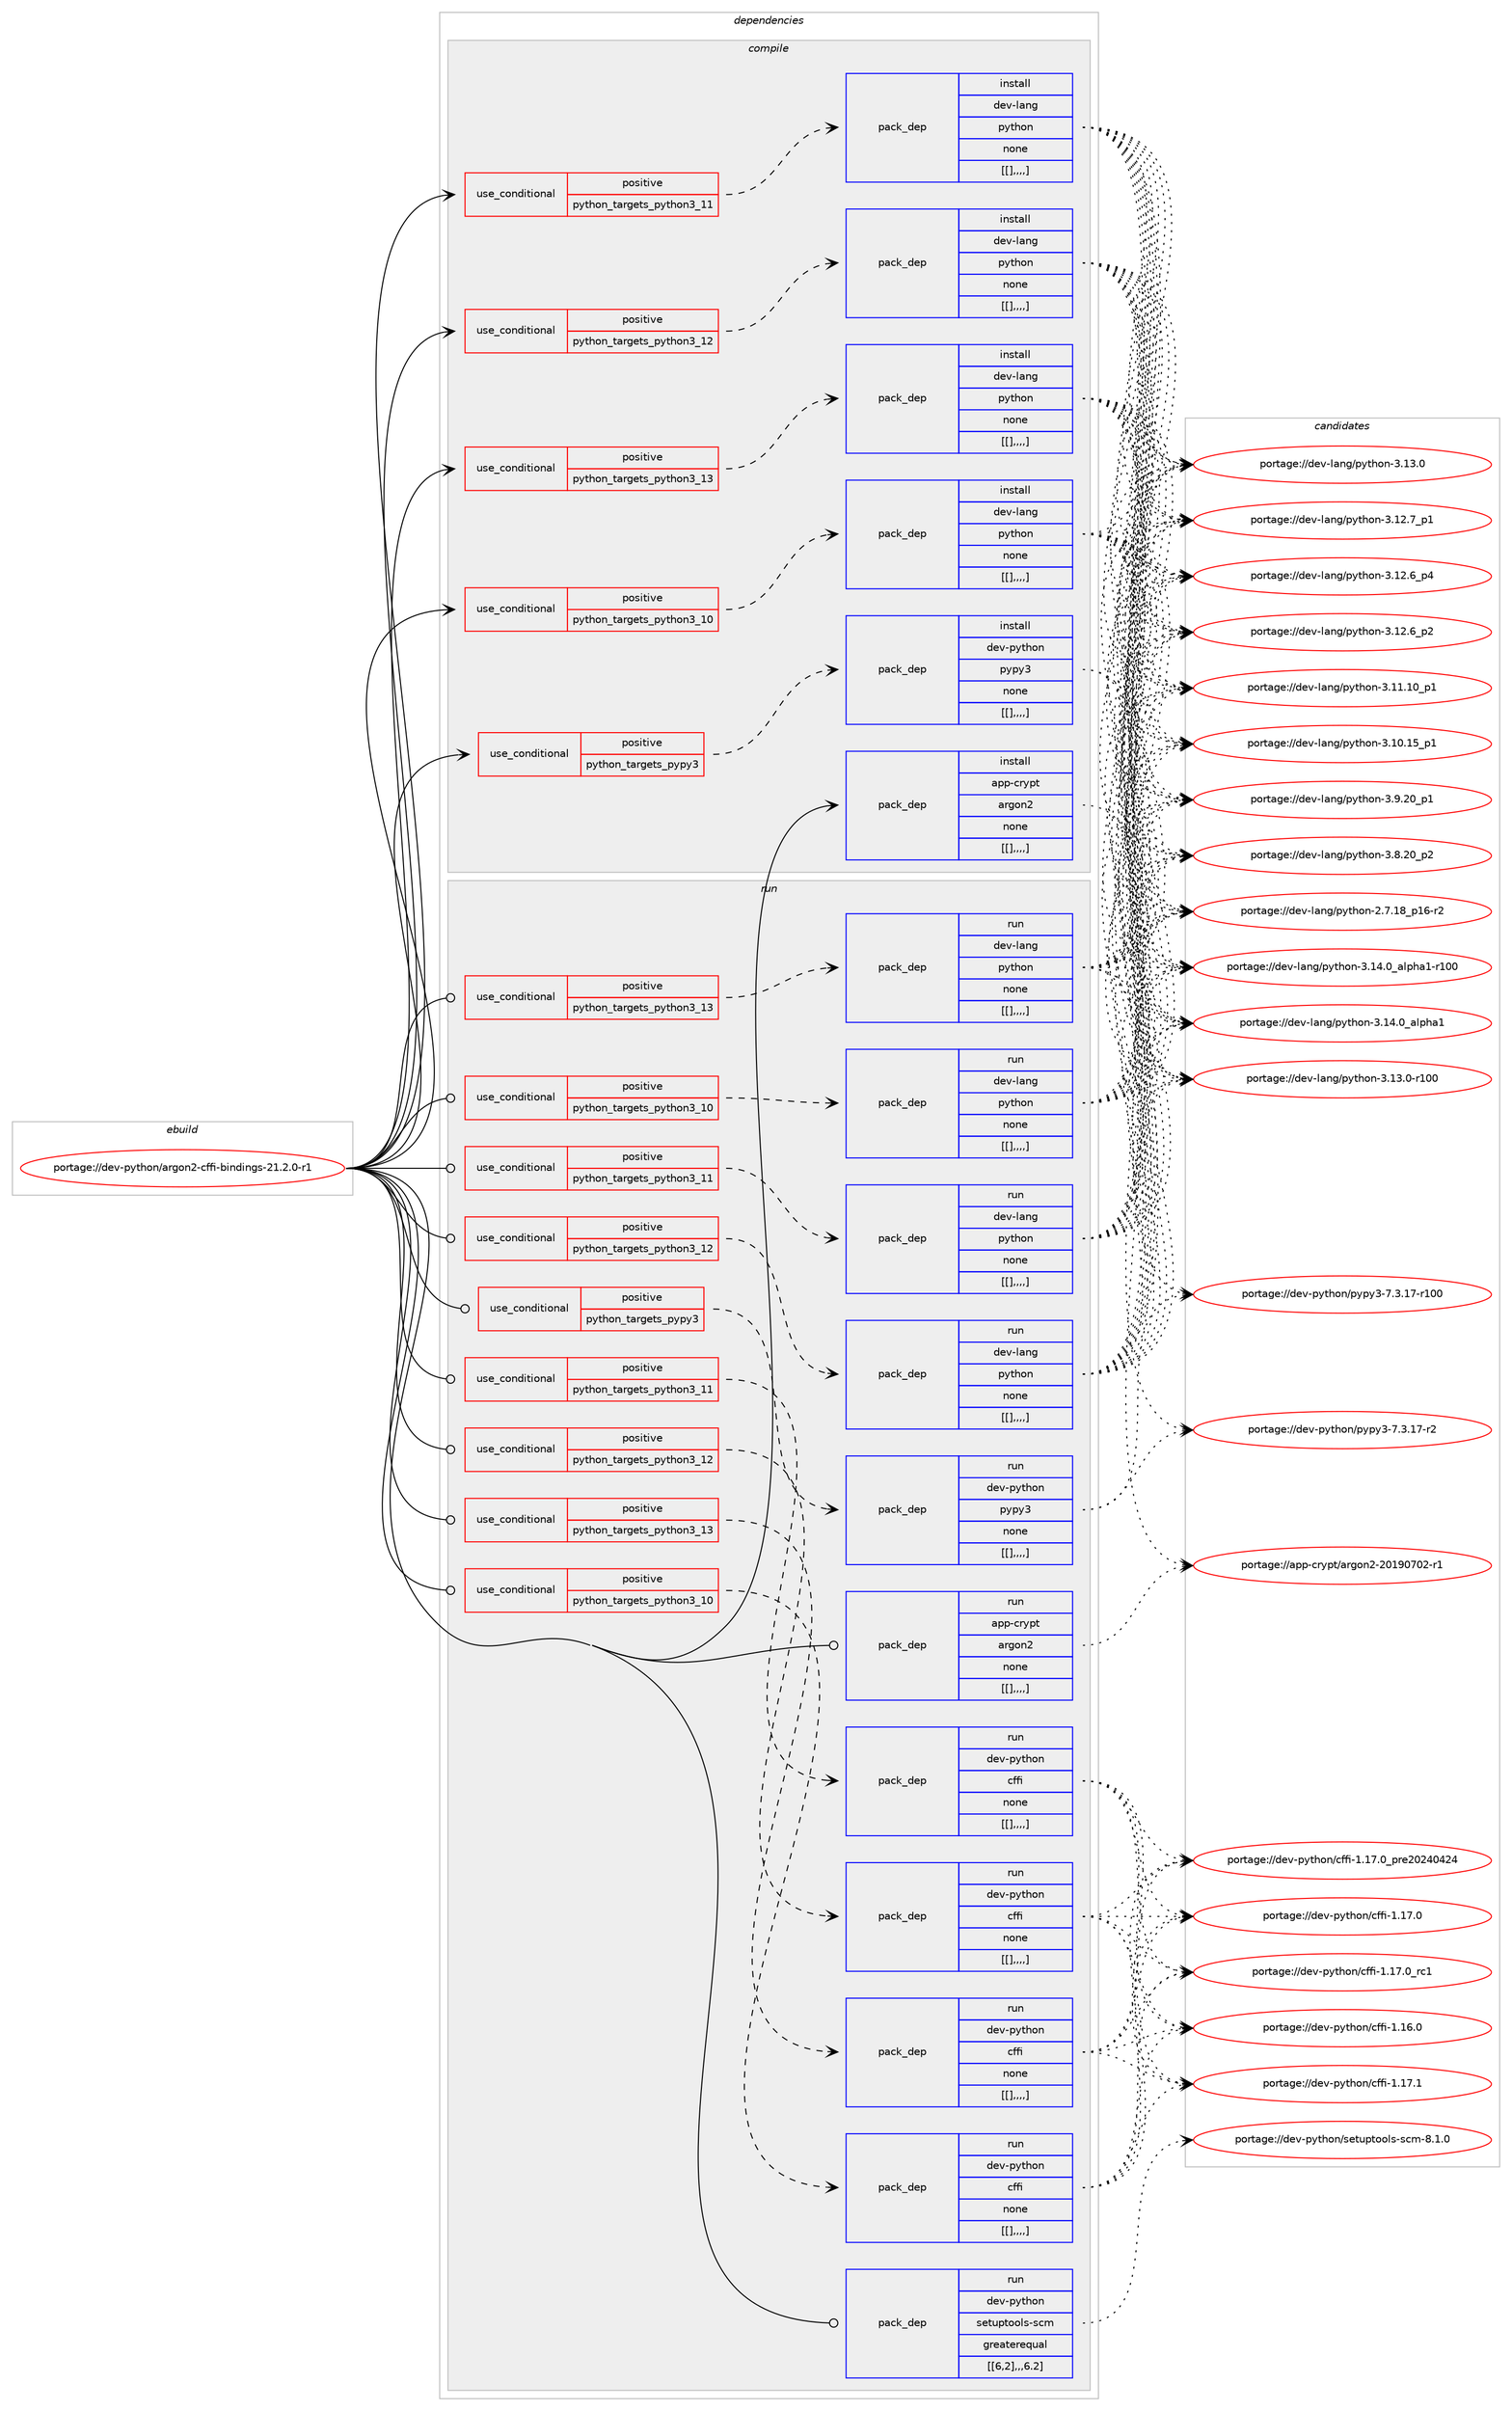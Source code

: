 digraph prolog {

# *************
# Graph options
# *************

newrank=true;
concentrate=true;
compound=true;
graph [rankdir=LR,fontname=Helvetica,fontsize=10,ranksep=1.5];#, ranksep=2.5, nodesep=0.2];
edge  [arrowhead=vee];
node  [fontname=Helvetica,fontsize=10];

# **********
# The ebuild
# **********

subgraph cluster_leftcol {
color=gray;
label=<<i>ebuild</i>>;
id [label="portage://dev-python/argon2-cffi-bindings-21.2.0-r1", color=red, width=4, href="../dev-python/argon2-cffi-bindings-21.2.0-r1.svg"];
}

# ****************
# The dependencies
# ****************

subgraph cluster_midcol {
color=gray;
label=<<i>dependencies</i>>;
subgraph cluster_compile {
fillcolor="#eeeeee";
style=filled;
label=<<i>compile</i>>;
subgraph cond32976 {
dependency147245 [label=<<TABLE BORDER="0" CELLBORDER="1" CELLSPACING="0" CELLPADDING="4"><TR><TD ROWSPAN="3" CELLPADDING="10">use_conditional</TD></TR><TR><TD>positive</TD></TR><TR><TD>python_targets_pypy3</TD></TR></TABLE>>, shape=none, color=red];
subgraph pack112945 {
dependency147247 [label=<<TABLE BORDER="0" CELLBORDER="1" CELLSPACING="0" CELLPADDING="4" WIDTH="220"><TR><TD ROWSPAN="6" CELLPADDING="30">pack_dep</TD></TR><TR><TD WIDTH="110">install</TD></TR><TR><TD>dev-python</TD></TR><TR><TD>pypy3</TD></TR><TR><TD>none</TD></TR><TR><TD>[[],,,,]</TD></TR></TABLE>>, shape=none, color=blue];
}
dependency147245:e -> dependency147247:w [weight=20,style="dashed",arrowhead="vee"];
}
id:e -> dependency147245:w [weight=20,style="solid",arrowhead="vee"];
subgraph cond32977 {
dependency147249 [label=<<TABLE BORDER="0" CELLBORDER="1" CELLSPACING="0" CELLPADDING="4"><TR><TD ROWSPAN="3" CELLPADDING="10">use_conditional</TD></TR><TR><TD>positive</TD></TR><TR><TD>python_targets_python3_10</TD></TR></TABLE>>, shape=none, color=red];
subgraph pack112947 {
dependency147250 [label=<<TABLE BORDER="0" CELLBORDER="1" CELLSPACING="0" CELLPADDING="4" WIDTH="220"><TR><TD ROWSPAN="6" CELLPADDING="30">pack_dep</TD></TR><TR><TD WIDTH="110">install</TD></TR><TR><TD>dev-lang</TD></TR><TR><TD>python</TD></TR><TR><TD>none</TD></TR><TR><TD>[[],,,,]</TD></TR></TABLE>>, shape=none, color=blue];
}
dependency147249:e -> dependency147250:w [weight=20,style="dashed",arrowhead="vee"];
}
id:e -> dependency147249:w [weight=20,style="solid",arrowhead="vee"];
subgraph cond32979 {
dependency147252 [label=<<TABLE BORDER="0" CELLBORDER="1" CELLSPACING="0" CELLPADDING="4"><TR><TD ROWSPAN="3" CELLPADDING="10">use_conditional</TD></TR><TR><TD>positive</TD></TR><TR><TD>python_targets_python3_11</TD></TR></TABLE>>, shape=none, color=red];
subgraph pack112948 {
dependency147253 [label=<<TABLE BORDER="0" CELLBORDER="1" CELLSPACING="0" CELLPADDING="4" WIDTH="220"><TR><TD ROWSPAN="6" CELLPADDING="30">pack_dep</TD></TR><TR><TD WIDTH="110">install</TD></TR><TR><TD>dev-lang</TD></TR><TR><TD>python</TD></TR><TR><TD>none</TD></TR><TR><TD>[[],,,,]</TD></TR></TABLE>>, shape=none, color=blue];
}
dependency147252:e -> dependency147253:w [weight=20,style="dashed",arrowhead="vee"];
}
id:e -> dependency147252:w [weight=20,style="solid",arrowhead="vee"];
subgraph cond32980 {
dependency147255 [label=<<TABLE BORDER="0" CELLBORDER="1" CELLSPACING="0" CELLPADDING="4"><TR><TD ROWSPAN="3" CELLPADDING="10">use_conditional</TD></TR><TR><TD>positive</TD></TR><TR><TD>python_targets_python3_12</TD></TR></TABLE>>, shape=none, color=red];
subgraph pack112951 {
dependency147256 [label=<<TABLE BORDER="0" CELLBORDER="1" CELLSPACING="0" CELLPADDING="4" WIDTH="220"><TR><TD ROWSPAN="6" CELLPADDING="30">pack_dep</TD></TR><TR><TD WIDTH="110">install</TD></TR><TR><TD>dev-lang</TD></TR><TR><TD>python</TD></TR><TR><TD>none</TD></TR><TR><TD>[[],,,,]</TD></TR></TABLE>>, shape=none, color=blue];
}
dependency147255:e -> dependency147256:w [weight=20,style="dashed",arrowhead="vee"];
}
id:e -> dependency147255:w [weight=20,style="solid",arrowhead="vee"];
subgraph cond32982 {
dependency147259 [label=<<TABLE BORDER="0" CELLBORDER="1" CELLSPACING="0" CELLPADDING="4"><TR><TD ROWSPAN="3" CELLPADDING="10">use_conditional</TD></TR><TR><TD>positive</TD></TR><TR><TD>python_targets_python3_13</TD></TR></TABLE>>, shape=none, color=red];
subgraph pack112957 {
dependency147269 [label=<<TABLE BORDER="0" CELLBORDER="1" CELLSPACING="0" CELLPADDING="4" WIDTH="220"><TR><TD ROWSPAN="6" CELLPADDING="30">pack_dep</TD></TR><TR><TD WIDTH="110">install</TD></TR><TR><TD>dev-lang</TD></TR><TR><TD>python</TD></TR><TR><TD>none</TD></TR><TR><TD>[[],,,,]</TD></TR></TABLE>>, shape=none, color=blue];
}
dependency147259:e -> dependency147269:w [weight=20,style="dashed",arrowhead="vee"];
}
id:e -> dependency147259:w [weight=20,style="solid",arrowhead="vee"];
subgraph pack112960 {
dependency147275 [label=<<TABLE BORDER="0" CELLBORDER="1" CELLSPACING="0" CELLPADDING="4" WIDTH="220"><TR><TD ROWSPAN="6" CELLPADDING="30">pack_dep</TD></TR><TR><TD WIDTH="110">install</TD></TR><TR><TD>app-crypt</TD></TR><TR><TD>argon2</TD></TR><TR><TD>none</TD></TR><TR><TD>[[],,,,]</TD></TR></TABLE>>, shape=none, color=blue];
}
id:e -> dependency147275:w [weight=20,style="solid",arrowhead="vee"];
}
subgraph cluster_compileandrun {
fillcolor="#eeeeee";
style=filled;
label=<<i>compile and run</i>>;
}
subgraph cluster_run {
fillcolor="#eeeeee";
style=filled;
label=<<i>run</i>>;
subgraph cond32993 {
dependency147282 [label=<<TABLE BORDER="0" CELLBORDER="1" CELLSPACING="0" CELLPADDING="4"><TR><TD ROWSPAN="3" CELLPADDING="10">use_conditional</TD></TR><TR><TD>positive</TD></TR><TR><TD>python_targets_pypy3</TD></TR></TABLE>>, shape=none, color=red];
subgraph pack112966 {
dependency147285 [label=<<TABLE BORDER="0" CELLBORDER="1" CELLSPACING="0" CELLPADDING="4" WIDTH="220"><TR><TD ROWSPAN="6" CELLPADDING="30">pack_dep</TD></TR><TR><TD WIDTH="110">run</TD></TR><TR><TD>dev-python</TD></TR><TR><TD>pypy3</TD></TR><TR><TD>none</TD></TR><TR><TD>[[],,,,]</TD></TR></TABLE>>, shape=none, color=blue];
}
dependency147282:e -> dependency147285:w [weight=20,style="dashed",arrowhead="vee"];
}
id:e -> dependency147282:w [weight=20,style="solid",arrowhead="odot"];
subgraph cond32996 {
dependency147289 [label=<<TABLE BORDER="0" CELLBORDER="1" CELLSPACING="0" CELLPADDING="4"><TR><TD ROWSPAN="3" CELLPADDING="10">use_conditional</TD></TR><TR><TD>positive</TD></TR><TR><TD>python_targets_python3_10</TD></TR></TABLE>>, shape=none, color=red];
subgraph pack112972 {
dependency147294 [label=<<TABLE BORDER="0" CELLBORDER="1" CELLSPACING="0" CELLPADDING="4" WIDTH="220"><TR><TD ROWSPAN="6" CELLPADDING="30">pack_dep</TD></TR><TR><TD WIDTH="110">run</TD></TR><TR><TD>dev-lang</TD></TR><TR><TD>python</TD></TR><TR><TD>none</TD></TR><TR><TD>[[],,,,]</TD></TR></TABLE>>, shape=none, color=blue];
}
dependency147289:e -> dependency147294:w [weight=20,style="dashed",arrowhead="vee"];
}
id:e -> dependency147289:w [weight=20,style="solid",arrowhead="odot"];
subgraph cond33001 {
dependency147300 [label=<<TABLE BORDER="0" CELLBORDER="1" CELLSPACING="0" CELLPADDING="4"><TR><TD ROWSPAN="3" CELLPADDING="10">use_conditional</TD></TR><TR><TD>positive</TD></TR><TR><TD>python_targets_python3_10</TD></TR></TABLE>>, shape=none, color=red];
subgraph pack112977 {
dependency147305 [label=<<TABLE BORDER="0" CELLBORDER="1" CELLSPACING="0" CELLPADDING="4" WIDTH="220"><TR><TD ROWSPAN="6" CELLPADDING="30">pack_dep</TD></TR><TR><TD WIDTH="110">run</TD></TR><TR><TD>dev-python</TD></TR><TR><TD>cffi</TD></TR><TR><TD>none</TD></TR><TR><TD>[[],,,,]</TD></TR></TABLE>>, shape=none, color=blue];
}
dependency147300:e -> dependency147305:w [weight=20,style="dashed",arrowhead="vee"];
}
id:e -> dependency147300:w [weight=20,style="solid",arrowhead="odot"];
subgraph cond33005 {
dependency147309 [label=<<TABLE BORDER="0" CELLBORDER="1" CELLSPACING="0" CELLPADDING="4"><TR><TD ROWSPAN="3" CELLPADDING="10">use_conditional</TD></TR><TR><TD>positive</TD></TR><TR><TD>python_targets_python3_11</TD></TR></TABLE>>, shape=none, color=red];
subgraph pack112979 {
dependency147312 [label=<<TABLE BORDER="0" CELLBORDER="1" CELLSPACING="0" CELLPADDING="4" WIDTH="220"><TR><TD ROWSPAN="6" CELLPADDING="30">pack_dep</TD></TR><TR><TD WIDTH="110">run</TD></TR><TR><TD>dev-lang</TD></TR><TR><TD>python</TD></TR><TR><TD>none</TD></TR><TR><TD>[[],,,,]</TD></TR></TABLE>>, shape=none, color=blue];
}
dependency147309:e -> dependency147312:w [weight=20,style="dashed",arrowhead="vee"];
}
id:e -> dependency147309:w [weight=20,style="solid",arrowhead="odot"];
subgraph cond33011 {
dependency147323 [label=<<TABLE BORDER="0" CELLBORDER="1" CELLSPACING="0" CELLPADDING="4"><TR><TD ROWSPAN="3" CELLPADDING="10">use_conditional</TD></TR><TR><TD>positive</TD></TR><TR><TD>python_targets_python3_11</TD></TR></TABLE>>, shape=none, color=red];
subgraph pack112988 {
dependency147329 [label=<<TABLE BORDER="0" CELLBORDER="1" CELLSPACING="0" CELLPADDING="4" WIDTH="220"><TR><TD ROWSPAN="6" CELLPADDING="30">pack_dep</TD></TR><TR><TD WIDTH="110">run</TD></TR><TR><TD>dev-python</TD></TR><TR><TD>cffi</TD></TR><TR><TD>none</TD></TR><TR><TD>[[],,,,]</TD></TR></TABLE>>, shape=none, color=blue];
}
dependency147323:e -> dependency147329:w [weight=20,style="dashed",arrowhead="vee"];
}
id:e -> dependency147323:w [weight=20,style="solid",arrowhead="odot"];
subgraph cond33020 {
dependency147338 [label=<<TABLE BORDER="0" CELLBORDER="1" CELLSPACING="0" CELLPADDING="4"><TR><TD ROWSPAN="3" CELLPADDING="10">use_conditional</TD></TR><TR><TD>positive</TD></TR><TR><TD>python_targets_python3_12</TD></TR></TABLE>>, shape=none, color=red];
subgraph pack112996 {
dependency147345 [label=<<TABLE BORDER="0" CELLBORDER="1" CELLSPACING="0" CELLPADDING="4" WIDTH="220"><TR><TD ROWSPAN="6" CELLPADDING="30">pack_dep</TD></TR><TR><TD WIDTH="110">run</TD></TR><TR><TD>dev-lang</TD></TR><TR><TD>python</TD></TR><TR><TD>none</TD></TR><TR><TD>[[],,,,]</TD></TR></TABLE>>, shape=none, color=blue];
}
dependency147338:e -> dependency147345:w [weight=20,style="dashed",arrowhead="vee"];
}
id:e -> dependency147338:w [weight=20,style="solid",arrowhead="odot"];
subgraph cond33026 {
dependency147356 [label=<<TABLE BORDER="0" CELLBORDER="1" CELLSPACING="0" CELLPADDING="4"><TR><TD ROWSPAN="3" CELLPADDING="10">use_conditional</TD></TR><TR><TD>positive</TD></TR><TR><TD>python_targets_python3_12</TD></TR></TABLE>>, shape=none, color=red];
subgraph pack113005 {
dependency147360 [label=<<TABLE BORDER="0" CELLBORDER="1" CELLSPACING="0" CELLPADDING="4" WIDTH="220"><TR><TD ROWSPAN="6" CELLPADDING="30">pack_dep</TD></TR><TR><TD WIDTH="110">run</TD></TR><TR><TD>dev-python</TD></TR><TR><TD>cffi</TD></TR><TR><TD>none</TD></TR><TR><TD>[[],,,,]</TD></TR></TABLE>>, shape=none, color=blue];
}
dependency147356:e -> dependency147360:w [weight=20,style="dashed",arrowhead="vee"];
}
id:e -> dependency147356:w [weight=20,style="solid",arrowhead="odot"];
subgraph cond33035 {
dependency147369 [label=<<TABLE BORDER="0" CELLBORDER="1" CELLSPACING="0" CELLPADDING="4"><TR><TD ROWSPAN="3" CELLPADDING="10">use_conditional</TD></TR><TR><TD>positive</TD></TR><TR><TD>python_targets_python3_13</TD></TR></TABLE>>, shape=none, color=red];
subgraph pack113012 {
dependency147372 [label=<<TABLE BORDER="0" CELLBORDER="1" CELLSPACING="0" CELLPADDING="4" WIDTH="220"><TR><TD ROWSPAN="6" CELLPADDING="30">pack_dep</TD></TR><TR><TD WIDTH="110">run</TD></TR><TR><TD>dev-lang</TD></TR><TR><TD>python</TD></TR><TR><TD>none</TD></TR><TR><TD>[[],,,,]</TD></TR></TABLE>>, shape=none, color=blue];
}
dependency147369:e -> dependency147372:w [weight=20,style="dashed",arrowhead="vee"];
}
id:e -> dependency147369:w [weight=20,style="solid",arrowhead="odot"];
subgraph cond33041 {
dependency147382 [label=<<TABLE BORDER="0" CELLBORDER="1" CELLSPACING="0" CELLPADDING="4"><TR><TD ROWSPAN="3" CELLPADDING="10">use_conditional</TD></TR><TR><TD>positive</TD></TR><TR><TD>python_targets_python3_13</TD></TR></TABLE>>, shape=none, color=red];
subgraph pack113018 {
dependency147391 [label=<<TABLE BORDER="0" CELLBORDER="1" CELLSPACING="0" CELLPADDING="4" WIDTH="220"><TR><TD ROWSPAN="6" CELLPADDING="30">pack_dep</TD></TR><TR><TD WIDTH="110">run</TD></TR><TR><TD>dev-python</TD></TR><TR><TD>cffi</TD></TR><TR><TD>none</TD></TR><TR><TD>[[],,,,]</TD></TR></TABLE>>, shape=none, color=blue];
}
dependency147382:e -> dependency147391:w [weight=20,style="dashed",arrowhead="vee"];
}
id:e -> dependency147382:w [weight=20,style="solid",arrowhead="odot"];
subgraph pack113024 {
dependency147401 [label=<<TABLE BORDER="0" CELLBORDER="1" CELLSPACING="0" CELLPADDING="4" WIDTH="220"><TR><TD ROWSPAN="6" CELLPADDING="30">pack_dep</TD></TR><TR><TD WIDTH="110">run</TD></TR><TR><TD>app-crypt</TD></TR><TR><TD>argon2</TD></TR><TR><TD>none</TD></TR><TR><TD>[[],,,,]</TD></TR></TABLE>>, shape=none, color=blue];
}
id:e -> dependency147401:w [weight=20,style="solid",arrowhead="odot"];
subgraph pack113033 {
dependency147419 [label=<<TABLE BORDER="0" CELLBORDER="1" CELLSPACING="0" CELLPADDING="4" WIDTH="220"><TR><TD ROWSPAN="6" CELLPADDING="30">pack_dep</TD></TR><TR><TD WIDTH="110">run</TD></TR><TR><TD>dev-python</TD></TR><TR><TD>setuptools-scm</TD></TR><TR><TD>greaterequal</TD></TR><TR><TD>[[6,2],,,6.2]</TD></TR></TABLE>>, shape=none, color=blue];
}
id:e -> dependency147419:w [weight=20,style="solid",arrowhead="odot"];
}
}

# **************
# The candidates
# **************

subgraph cluster_choices {
rank=same;
color=gray;
label=<<i>candidates</i>>;

subgraph choice112991 {
color=black;
nodesep=1;
choice100101118451121211161041111104711212111212151455546514649554511450 [label="portage://dev-python/pypy3-7.3.17-r2", color=red, width=4,href="../dev-python/pypy3-7.3.17-r2.svg"];
choice1001011184511212111610411111047112121112121514555465146495545114494848 [label="portage://dev-python/pypy3-7.3.17-r100", color=red, width=4,href="../dev-python/pypy3-7.3.17-r100.svg"];
dependency147247:e -> choice100101118451121211161041111104711212111212151455546514649554511450:w [style=dotted,weight="100"];
dependency147247:e -> choice1001011184511212111610411111047112121112121514555465146495545114494848:w [style=dotted,weight="100"];
}
subgraph choice112993 {
color=black;
nodesep=1;
choice100101118451089711010347112121116104111110455146495246489597108112104974945114494848 [label="portage://dev-lang/python-3.14.0_alpha1-r100", color=red, width=4,href="../dev-lang/python-3.14.0_alpha1-r100.svg"];
choice1001011184510897110103471121211161041111104551464952464895971081121049749 [label="portage://dev-lang/python-3.14.0_alpha1", color=red, width=4,href="../dev-lang/python-3.14.0_alpha1.svg"];
choice1001011184510897110103471121211161041111104551464951464845114494848 [label="portage://dev-lang/python-3.13.0-r100", color=red, width=4,href="../dev-lang/python-3.13.0-r100.svg"];
choice10010111845108971101034711212111610411111045514649514648 [label="portage://dev-lang/python-3.13.0", color=red, width=4,href="../dev-lang/python-3.13.0.svg"];
choice100101118451089711010347112121116104111110455146495046559511249 [label="portage://dev-lang/python-3.12.7_p1", color=red, width=4,href="../dev-lang/python-3.12.7_p1.svg"];
choice100101118451089711010347112121116104111110455146495046549511252 [label="portage://dev-lang/python-3.12.6_p4", color=red, width=4,href="../dev-lang/python-3.12.6_p4.svg"];
choice100101118451089711010347112121116104111110455146495046549511250 [label="portage://dev-lang/python-3.12.6_p2", color=red, width=4,href="../dev-lang/python-3.12.6_p2.svg"];
choice10010111845108971101034711212111610411111045514649494649489511249 [label="portage://dev-lang/python-3.11.10_p1", color=red, width=4,href="../dev-lang/python-3.11.10_p1.svg"];
choice10010111845108971101034711212111610411111045514649484649539511249 [label="portage://dev-lang/python-3.10.15_p1", color=red, width=4,href="../dev-lang/python-3.10.15_p1.svg"];
choice100101118451089711010347112121116104111110455146574650489511249 [label="portage://dev-lang/python-3.9.20_p1", color=red, width=4,href="../dev-lang/python-3.9.20_p1.svg"];
choice100101118451089711010347112121116104111110455146564650489511250 [label="portage://dev-lang/python-3.8.20_p2", color=red, width=4,href="../dev-lang/python-3.8.20_p2.svg"];
choice100101118451089711010347112121116104111110455046554649569511249544511450 [label="portage://dev-lang/python-2.7.18_p16-r2", color=red, width=4,href="../dev-lang/python-2.7.18_p16-r2.svg"];
dependency147250:e -> choice100101118451089711010347112121116104111110455146495246489597108112104974945114494848:w [style=dotted,weight="100"];
dependency147250:e -> choice1001011184510897110103471121211161041111104551464952464895971081121049749:w [style=dotted,weight="100"];
dependency147250:e -> choice1001011184510897110103471121211161041111104551464951464845114494848:w [style=dotted,weight="100"];
dependency147250:e -> choice10010111845108971101034711212111610411111045514649514648:w [style=dotted,weight="100"];
dependency147250:e -> choice100101118451089711010347112121116104111110455146495046559511249:w [style=dotted,weight="100"];
dependency147250:e -> choice100101118451089711010347112121116104111110455146495046549511252:w [style=dotted,weight="100"];
dependency147250:e -> choice100101118451089711010347112121116104111110455146495046549511250:w [style=dotted,weight="100"];
dependency147250:e -> choice10010111845108971101034711212111610411111045514649494649489511249:w [style=dotted,weight="100"];
dependency147250:e -> choice10010111845108971101034711212111610411111045514649484649539511249:w [style=dotted,weight="100"];
dependency147250:e -> choice100101118451089711010347112121116104111110455146574650489511249:w [style=dotted,weight="100"];
dependency147250:e -> choice100101118451089711010347112121116104111110455146564650489511250:w [style=dotted,weight="100"];
dependency147250:e -> choice100101118451089711010347112121116104111110455046554649569511249544511450:w [style=dotted,weight="100"];
}
subgraph choice113003 {
color=black;
nodesep=1;
choice100101118451089711010347112121116104111110455146495246489597108112104974945114494848 [label="portage://dev-lang/python-3.14.0_alpha1-r100", color=red, width=4,href="../dev-lang/python-3.14.0_alpha1-r100.svg"];
choice1001011184510897110103471121211161041111104551464952464895971081121049749 [label="portage://dev-lang/python-3.14.0_alpha1", color=red, width=4,href="../dev-lang/python-3.14.0_alpha1.svg"];
choice1001011184510897110103471121211161041111104551464951464845114494848 [label="portage://dev-lang/python-3.13.0-r100", color=red, width=4,href="../dev-lang/python-3.13.0-r100.svg"];
choice10010111845108971101034711212111610411111045514649514648 [label="portage://dev-lang/python-3.13.0", color=red, width=4,href="../dev-lang/python-3.13.0.svg"];
choice100101118451089711010347112121116104111110455146495046559511249 [label="portage://dev-lang/python-3.12.7_p1", color=red, width=4,href="../dev-lang/python-3.12.7_p1.svg"];
choice100101118451089711010347112121116104111110455146495046549511252 [label="portage://dev-lang/python-3.12.6_p4", color=red, width=4,href="../dev-lang/python-3.12.6_p4.svg"];
choice100101118451089711010347112121116104111110455146495046549511250 [label="portage://dev-lang/python-3.12.6_p2", color=red, width=4,href="../dev-lang/python-3.12.6_p2.svg"];
choice10010111845108971101034711212111610411111045514649494649489511249 [label="portage://dev-lang/python-3.11.10_p1", color=red, width=4,href="../dev-lang/python-3.11.10_p1.svg"];
choice10010111845108971101034711212111610411111045514649484649539511249 [label="portage://dev-lang/python-3.10.15_p1", color=red, width=4,href="../dev-lang/python-3.10.15_p1.svg"];
choice100101118451089711010347112121116104111110455146574650489511249 [label="portage://dev-lang/python-3.9.20_p1", color=red, width=4,href="../dev-lang/python-3.9.20_p1.svg"];
choice100101118451089711010347112121116104111110455146564650489511250 [label="portage://dev-lang/python-3.8.20_p2", color=red, width=4,href="../dev-lang/python-3.8.20_p2.svg"];
choice100101118451089711010347112121116104111110455046554649569511249544511450 [label="portage://dev-lang/python-2.7.18_p16-r2", color=red, width=4,href="../dev-lang/python-2.7.18_p16-r2.svg"];
dependency147253:e -> choice100101118451089711010347112121116104111110455146495246489597108112104974945114494848:w [style=dotted,weight="100"];
dependency147253:e -> choice1001011184510897110103471121211161041111104551464952464895971081121049749:w [style=dotted,weight="100"];
dependency147253:e -> choice1001011184510897110103471121211161041111104551464951464845114494848:w [style=dotted,weight="100"];
dependency147253:e -> choice10010111845108971101034711212111610411111045514649514648:w [style=dotted,weight="100"];
dependency147253:e -> choice100101118451089711010347112121116104111110455146495046559511249:w [style=dotted,weight="100"];
dependency147253:e -> choice100101118451089711010347112121116104111110455146495046549511252:w [style=dotted,weight="100"];
dependency147253:e -> choice100101118451089711010347112121116104111110455146495046549511250:w [style=dotted,weight="100"];
dependency147253:e -> choice10010111845108971101034711212111610411111045514649494649489511249:w [style=dotted,weight="100"];
dependency147253:e -> choice10010111845108971101034711212111610411111045514649484649539511249:w [style=dotted,weight="100"];
dependency147253:e -> choice100101118451089711010347112121116104111110455146574650489511249:w [style=dotted,weight="100"];
dependency147253:e -> choice100101118451089711010347112121116104111110455146564650489511250:w [style=dotted,weight="100"];
dependency147253:e -> choice100101118451089711010347112121116104111110455046554649569511249544511450:w [style=dotted,weight="100"];
}
subgraph choice113007 {
color=black;
nodesep=1;
choice100101118451089711010347112121116104111110455146495246489597108112104974945114494848 [label="portage://dev-lang/python-3.14.0_alpha1-r100", color=red, width=4,href="../dev-lang/python-3.14.0_alpha1-r100.svg"];
choice1001011184510897110103471121211161041111104551464952464895971081121049749 [label="portage://dev-lang/python-3.14.0_alpha1", color=red, width=4,href="../dev-lang/python-3.14.0_alpha1.svg"];
choice1001011184510897110103471121211161041111104551464951464845114494848 [label="portage://dev-lang/python-3.13.0-r100", color=red, width=4,href="../dev-lang/python-3.13.0-r100.svg"];
choice10010111845108971101034711212111610411111045514649514648 [label="portage://dev-lang/python-3.13.0", color=red, width=4,href="../dev-lang/python-3.13.0.svg"];
choice100101118451089711010347112121116104111110455146495046559511249 [label="portage://dev-lang/python-3.12.7_p1", color=red, width=4,href="../dev-lang/python-3.12.7_p1.svg"];
choice100101118451089711010347112121116104111110455146495046549511252 [label="portage://dev-lang/python-3.12.6_p4", color=red, width=4,href="../dev-lang/python-3.12.6_p4.svg"];
choice100101118451089711010347112121116104111110455146495046549511250 [label="portage://dev-lang/python-3.12.6_p2", color=red, width=4,href="../dev-lang/python-3.12.6_p2.svg"];
choice10010111845108971101034711212111610411111045514649494649489511249 [label="portage://dev-lang/python-3.11.10_p1", color=red, width=4,href="../dev-lang/python-3.11.10_p1.svg"];
choice10010111845108971101034711212111610411111045514649484649539511249 [label="portage://dev-lang/python-3.10.15_p1", color=red, width=4,href="../dev-lang/python-3.10.15_p1.svg"];
choice100101118451089711010347112121116104111110455146574650489511249 [label="portage://dev-lang/python-3.9.20_p1", color=red, width=4,href="../dev-lang/python-3.9.20_p1.svg"];
choice100101118451089711010347112121116104111110455146564650489511250 [label="portage://dev-lang/python-3.8.20_p2", color=red, width=4,href="../dev-lang/python-3.8.20_p2.svg"];
choice100101118451089711010347112121116104111110455046554649569511249544511450 [label="portage://dev-lang/python-2.7.18_p16-r2", color=red, width=4,href="../dev-lang/python-2.7.18_p16-r2.svg"];
dependency147256:e -> choice100101118451089711010347112121116104111110455146495246489597108112104974945114494848:w [style=dotted,weight="100"];
dependency147256:e -> choice1001011184510897110103471121211161041111104551464952464895971081121049749:w [style=dotted,weight="100"];
dependency147256:e -> choice1001011184510897110103471121211161041111104551464951464845114494848:w [style=dotted,weight="100"];
dependency147256:e -> choice10010111845108971101034711212111610411111045514649514648:w [style=dotted,weight="100"];
dependency147256:e -> choice100101118451089711010347112121116104111110455146495046559511249:w [style=dotted,weight="100"];
dependency147256:e -> choice100101118451089711010347112121116104111110455146495046549511252:w [style=dotted,weight="100"];
dependency147256:e -> choice100101118451089711010347112121116104111110455146495046549511250:w [style=dotted,weight="100"];
dependency147256:e -> choice10010111845108971101034711212111610411111045514649494649489511249:w [style=dotted,weight="100"];
dependency147256:e -> choice10010111845108971101034711212111610411111045514649484649539511249:w [style=dotted,weight="100"];
dependency147256:e -> choice100101118451089711010347112121116104111110455146574650489511249:w [style=dotted,weight="100"];
dependency147256:e -> choice100101118451089711010347112121116104111110455146564650489511250:w [style=dotted,weight="100"];
dependency147256:e -> choice100101118451089711010347112121116104111110455046554649569511249544511450:w [style=dotted,weight="100"];
}
subgraph choice113025 {
color=black;
nodesep=1;
choice100101118451089711010347112121116104111110455146495246489597108112104974945114494848 [label="portage://dev-lang/python-3.14.0_alpha1-r100", color=red, width=4,href="../dev-lang/python-3.14.0_alpha1-r100.svg"];
choice1001011184510897110103471121211161041111104551464952464895971081121049749 [label="portage://dev-lang/python-3.14.0_alpha1", color=red, width=4,href="../dev-lang/python-3.14.0_alpha1.svg"];
choice1001011184510897110103471121211161041111104551464951464845114494848 [label="portage://dev-lang/python-3.13.0-r100", color=red, width=4,href="../dev-lang/python-3.13.0-r100.svg"];
choice10010111845108971101034711212111610411111045514649514648 [label="portage://dev-lang/python-3.13.0", color=red, width=4,href="../dev-lang/python-3.13.0.svg"];
choice100101118451089711010347112121116104111110455146495046559511249 [label="portage://dev-lang/python-3.12.7_p1", color=red, width=4,href="../dev-lang/python-3.12.7_p1.svg"];
choice100101118451089711010347112121116104111110455146495046549511252 [label="portage://dev-lang/python-3.12.6_p4", color=red, width=4,href="../dev-lang/python-3.12.6_p4.svg"];
choice100101118451089711010347112121116104111110455146495046549511250 [label="portage://dev-lang/python-3.12.6_p2", color=red, width=4,href="../dev-lang/python-3.12.6_p2.svg"];
choice10010111845108971101034711212111610411111045514649494649489511249 [label="portage://dev-lang/python-3.11.10_p1", color=red, width=4,href="../dev-lang/python-3.11.10_p1.svg"];
choice10010111845108971101034711212111610411111045514649484649539511249 [label="portage://dev-lang/python-3.10.15_p1", color=red, width=4,href="../dev-lang/python-3.10.15_p1.svg"];
choice100101118451089711010347112121116104111110455146574650489511249 [label="portage://dev-lang/python-3.9.20_p1", color=red, width=4,href="../dev-lang/python-3.9.20_p1.svg"];
choice100101118451089711010347112121116104111110455146564650489511250 [label="portage://dev-lang/python-3.8.20_p2", color=red, width=4,href="../dev-lang/python-3.8.20_p2.svg"];
choice100101118451089711010347112121116104111110455046554649569511249544511450 [label="portage://dev-lang/python-2.7.18_p16-r2", color=red, width=4,href="../dev-lang/python-2.7.18_p16-r2.svg"];
dependency147269:e -> choice100101118451089711010347112121116104111110455146495246489597108112104974945114494848:w [style=dotted,weight="100"];
dependency147269:e -> choice1001011184510897110103471121211161041111104551464952464895971081121049749:w [style=dotted,weight="100"];
dependency147269:e -> choice1001011184510897110103471121211161041111104551464951464845114494848:w [style=dotted,weight="100"];
dependency147269:e -> choice10010111845108971101034711212111610411111045514649514648:w [style=dotted,weight="100"];
dependency147269:e -> choice100101118451089711010347112121116104111110455146495046559511249:w [style=dotted,weight="100"];
dependency147269:e -> choice100101118451089711010347112121116104111110455146495046549511252:w [style=dotted,weight="100"];
dependency147269:e -> choice100101118451089711010347112121116104111110455146495046549511250:w [style=dotted,weight="100"];
dependency147269:e -> choice10010111845108971101034711212111610411111045514649494649489511249:w [style=dotted,weight="100"];
dependency147269:e -> choice10010111845108971101034711212111610411111045514649484649539511249:w [style=dotted,weight="100"];
dependency147269:e -> choice100101118451089711010347112121116104111110455146574650489511249:w [style=dotted,weight="100"];
dependency147269:e -> choice100101118451089711010347112121116104111110455146564650489511250:w [style=dotted,weight="100"];
dependency147269:e -> choice100101118451089711010347112121116104111110455046554649569511249544511450:w [style=dotted,weight="100"];
}
subgraph choice113036 {
color=black;
nodesep=1;
choice9711211245991141211121164797114103111110504550484957485548504511449 [label="portage://app-crypt/argon2-20190702-r1", color=red, width=4,href="../app-crypt/argon2-20190702-r1.svg"];
dependency147275:e -> choice9711211245991141211121164797114103111110504550484957485548504511449:w [style=dotted,weight="100"];
}
subgraph choice113042 {
color=black;
nodesep=1;
choice100101118451121211161041111104711212111212151455546514649554511450 [label="portage://dev-python/pypy3-7.3.17-r2", color=red, width=4,href="../dev-python/pypy3-7.3.17-r2.svg"];
choice1001011184511212111610411111047112121112121514555465146495545114494848 [label="portage://dev-python/pypy3-7.3.17-r100", color=red, width=4,href="../dev-python/pypy3-7.3.17-r100.svg"];
dependency147285:e -> choice100101118451121211161041111104711212111212151455546514649554511450:w [style=dotted,weight="100"];
dependency147285:e -> choice1001011184511212111610411111047112121112121514555465146495545114494848:w [style=dotted,weight="100"];
}
subgraph choice113048 {
color=black;
nodesep=1;
choice100101118451089711010347112121116104111110455146495246489597108112104974945114494848 [label="portage://dev-lang/python-3.14.0_alpha1-r100", color=red, width=4,href="../dev-lang/python-3.14.0_alpha1-r100.svg"];
choice1001011184510897110103471121211161041111104551464952464895971081121049749 [label="portage://dev-lang/python-3.14.0_alpha1", color=red, width=4,href="../dev-lang/python-3.14.0_alpha1.svg"];
choice1001011184510897110103471121211161041111104551464951464845114494848 [label="portage://dev-lang/python-3.13.0-r100", color=red, width=4,href="../dev-lang/python-3.13.0-r100.svg"];
choice10010111845108971101034711212111610411111045514649514648 [label="portage://dev-lang/python-3.13.0", color=red, width=4,href="../dev-lang/python-3.13.0.svg"];
choice100101118451089711010347112121116104111110455146495046559511249 [label="portage://dev-lang/python-3.12.7_p1", color=red, width=4,href="../dev-lang/python-3.12.7_p1.svg"];
choice100101118451089711010347112121116104111110455146495046549511252 [label="portage://dev-lang/python-3.12.6_p4", color=red, width=4,href="../dev-lang/python-3.12.6_p4.svg"];
choice100101118451089711010347112121116104111110455146495046549511250 [label="portage://dev-lang/python-3.12.6_p2", color=red, width=4,href="../dev-lang/python-3.12.6_p2.svg"];
choice10010111845108971101034711212111610411111045514649494649489511249 [label="portage://dev-lang/python-3.11.10_p1", color=red, width=4,href="../dev-lang/python-3.11.10_p1.svg"];
choice10010111845108971101034711212111610411111045514649484649539511249 [label="portage://dev-lang/python-3.10.15_p1", color=red, width=4,href="../dev-lang/python-3.10.15_p1.svg"];
choice100101118451089711010347112121116104111110455146574650489511249 [label="portage://dev-lang/python-3.9.20_p1", color=red, width=4,href="../dev-lang/python-3.9.20_p1.svg"];
choice100101118451089711010347112121116104111110455146564650489511250 [label="portage://dev-lang/python-3.8.20_p2", color=red, width=4,href="../dev-lang/python-3.8.20_p2.svg"];
choice100101118451089711010347112121116104111110455046554649569511249544511450 [label="portage://dev-lang/python-2.7.18_p16-r2", color=red, width=4,href="../dev-lang/python-2.7.18_p16-r2.svg"];
dependency147294:e -> choice100101118451089711010347112121116104111110455146495246489597108112104974945114494848:w [style=dotted,weight="100"];
dependency147294:e -> choice1001011184510897110103471121211161041111104551464952464895971081121049749:w [style=dotted,weight="100"];
dependency147294:e -> choice1001011184510897110103471121211161041111104551464951464845114494848:w [style=dotted,weight="100"];
dependency147294:e -> choice10010111845108971101034711212111610411111045514649514648:w [style=dotted,weight="100"];
dependency147294:e -> choice100101118451089711010347112121116104111110455146495046559511249:w [style=dotted,weight="100"];
dependency147294:e -> choice100101118451089711010347112121116104111110455146495046549511252:w [style=dotted,weight="100"];
dependency147294:e -> choice100101118451089711010347112121116104111110455146495046549511250:w [style=dotted,weight="100"];
dependency147294:e -> choice10010111845108971101034711212111610411111045514649494649489511249:w [style=dotted,weight="100"];
dependency147294:e -> choice10010111845108971101034711212111610411111045514649484649539511249:w [style=dotted,weight="100"];
dependency147294:e -> choice100101118451089711010347112121116104111110455146574650489511249:w [style=dotted,weight="100"];
dependency147294:e -> choice100101118451089711010347112121116104111110455146564650489511250:w [style=dotted,weight="100"];
dependency147294:e -> choice100101118451089711010347112121116104111110455046554649569511249544511450:w [style=dotted,weight="100"];
}
subgraph choice113061 {
color=black;
nodesep=1;
choice10010111845112121116104111110479910210210545494649554649 [label="portage://dev-python/cffi-1.17.1", color=red, width=4,href="../dev-python/cffi-1.17.1.svg"];
choice10010111845112121116104111110479910210210545494649554648951149949 [label="portage://dev-python/cffi-1.17.0_rc1", color=red, width=4,href="../dev-python/cffi-1.17.0_rc1.svg"];
choice10010111845112121116104111110479910210210545494649554648951121141015048505248525052 [label="portage://dev-python/cffi-1.17.0_pre20240424", color=red, width=4,href="../dev-python/cffi-1.17.0_pre20240424.svg"];
choice10010111845112121116104111110479910210210545494649554648 [label="portage://dev-python/cffi-1.17.0", color=red, width=4,href="../dev-python/cffi-1.17.0.svg"];
choice10010111845112121116104111110479910210210545494649544648 [label="portage://dev-python/cffi-1.16.0", color=red, width=4,href="../dev-python/cffi-1.16.0.svg"];
dependency147305:e -> choice10010111845112121116104111110479910210210545494649554649:w [style=dotted,weight="100"];
dependency147305:e -> choice10010111845112121116104111110479910210210545494649554648951149949:w [style=dotted,weight="100"];
dependency147305:e -> choice10010111845112121116104111110479910210210545494649554648951121141015048505248525052:w [style=dotted,weight="100"];
dependency147305:e -> choice10010111845112121116104111110479910210210545494649554648:w [style=dotted,weight="100"];
dependency147305:e -> choice10010111845112121116104111110479910210210545494649544648:w [style=dotted,weight="100"];
}
subgraph choice113066 {
color=black;
nodesep=1;
choice100101118451089711010347112121116104111110455146495246489597108112104974945114494848 [label="portage://dev-lang/python-3.14.0_alpha1-r100", color=red, width=4,href="../dev-lang/python-3.14.0_alpha1-r100.svg"];
choice1001011184510897110103471121211161041111104551464952464895971081121049749 [label="portage://dev-lang/python-3.14.0_alpha1", color=red, width=4,href="../dev-lang/python-3.14.0_alpha1.svg"];
choice1001011184510897110103471121211161041111104551464951464845114494848 [label="portage://dev-lang/python-3.13.0-r100", color=red, width=4,href="../dev-lang/python-3.13.0-r100.svg"];
choice10010111845108971101034711212111610411111045514649514648 [label="portage://dev-lang/python-3.13.0", color=red, width=4,href="../dev-lang/python-3.13.0.svg"];
choice100101118451089711010347112121116104111110455146495046559511249 [label="portage://dev-lang/python-3.12.7_p1", color=red, width=4,href="../dev-lang/python-3.12.7_p1.svg"];
choice100101118451089711010347112121116104111110455146495046549511252 [label="portage://dev-lang/python-3.12.6_p4", color=red, width=4,href="../dev-lang/python-3.12.6_p4.svg"];
choice100101118451089711010347112121116104111110455146495046549511250 [label="portage://dev-lang/python-3.12.6_p2", color=red, width=4,href="../dev-lang/python-3.12.6_p2.svg"];
choice10010111845108971101034711212111610411111045514649494649489511249 [label="portage://dev-lang/python-3.11.10_p1", color=red, width=4,href="../dev-lang/python-3.11.10_p1.svg"];
choice10010111845108971101034711212111610411111045514649484649539511249 [label="portage://dev-lang/python-3.10.15_p1", color=red, width=4,href="../dev-lang/python-3.10.15_p1.svg"];
choice100101118451089711010347112121116104111110455146574650489511249 [label="portage://dev-lang/python-3.9.20_p1", color=red, width=4,href="../dev-lang/python-3.9.20_p1.svg"];
choice100101118451089711010347112121116104111110455146564650489511250 [label="portage://dev-lang/python-3.8.20_p2", color=red, width=4,href="../dev-lang/python-3.8.20_p2.svg"];
choice100101118451089711010347112121116104111110455046554649569511249544511450 [label="portage://dev-lang/python-2.7.18_p16-r2", color=red, width=4,href="../dev-lang/python-2.7.18_p16-r2.svg"];
dependency147312:e -> choice100101118451089711010347112121116104111110455146495246489597108112104974945114494848:w [style=dotted,weight="100"];
dependency147312:e -> choice1001011184510897110103471121211161041111104551464952464895971081121049749:w [style=dotted,weight="100"];
dependency147312:e -> choice1001011184510897110103471121211161041111104551464951464845114494848:w [style=dotted,weight="100"];
dependency147312:e -> choice10010111845108971101034711212111610411111045514649514648:w [style=dotted,weight="100"];
dependency147312:e -> choice100101118451089711010347112121116104111110455146495046559511249:w [style=dotted,weight="100"];
dependency147312:e -> choice100101118451089711010347112121116104111110455146495046549511252:w [style=dotted,weight="100"];
dependency147312:e -> choice100101118451089711010347112121116104111110455146495046549511250:w [style=dotted,weight="100"];
dependency147312:e -> choice10010111845108971101034711212111610411111045514649494649489511249:w [style=dotted,weight="100"];
dependency147312:e -> choice10010111845108971101034711212111610411111045514649484649539511249:w [style=dotted,weight="100"];
dependency147312:e -> choice100101118451089711010347112121116104111110455146574650489511249:w [style=dotted,weight="100"];
dependency147312:e -> choice100101118451089711010347112121116104111110455146564650489511250:w [style=dotted,weight="100"];
dependency147312:e -> choice100101118451089711010347112121116104111110455046554649569511249544511450:w [style=dotted,weight="100"];
}
subgraph choice113070 {
color=black;
nodesep=1;
choice10010111845112121116104111110479910210210545494649554649 [label="portage://dev-python/cffi-1.17.1", color=red, width=4,href="../dev-python/cffi-1.17.1.svg"];
choice10010111845112121116104111110479910210210545494649554648951149949 [label="portage://dev-python/cffi-1.17.0_rc1", color=red, width=4,href="../dev-python/cffi-1.17.0_rc1.svg"];
choice10010111845112121116104111110479910210210545494649554648951121141015048505248525052 [label="portage://dev-python/cffi-1.17.0_pre20240424", color=red, width=4,href="../dev-python/cffi-1.17.0_pre20240424.svg"];
choice10010111845112121116104111110479910210210545494649554648 [label="portage://dev-python/cffi-1.17.0", color=red, width=4,href="../dev-python/cffi-1.17.0.svg"];
choice10010111845112121116104111110479910210210545494649544648 [label="portage://dev-python/cffi-1.16.0", color=red, width=4,href="../dev-python/cffi-1.16.0.svg"];
dependency147329:e -> choice10010111845112121116104111110479910210210545494649554649:w [style=dotted,weight="100"];
dependency147329:e -> choice10010111845112121116104111110479910210210545494649554648951149949:w [style=dotted,weight="100"];
dependency147329:e -> choice10010111845112121116104111110479910210210545494649554648951121141015048505248525052:w [style=dotted,weight="100"];
dependency147329:e -> choice10010111845112121116104111110479910210210545494649554648:w [style=dotted,weight="100"];
dependency147329:e -> choice10010111845112121116104111110479910210210545494649544648:w [style=dotted,weight="100"];
}
subgraph choice113075 {
color=black;
nodesep=1;
choice100101118451089711010347112121116104111110455146495246489597108112104974945114494848 [label="portage://dev-lang/python-3.14.0_alpha1-r100", color=red, width=4,href="../dev-lang/python-3.14.0_alpha1-r100.svg"];
choice1001011184510897110103471121211161041111104551464952464895971081121049749 [label="portage://dev-lang/python-3.14.0_alpha1", color=red, width=4,href="../dev-lang/python-3.14.0_alpha1.svg"];
choice1001011184510897110103471121211161041111104551464951464845114494848 [label="portage://dev-lang/python-3.13.0-r100", color=red, width=4,href="../dev-lang/python-3.13.0-r100.svg"];
choice10010111845108971101034711212111610411111045514649514648 [label="portage://dev-lang/python-3.13.0", color=red, width=4,href="../dev-lang/python-3.13.0.svg"];
choice100101118451089711010347112121116104111110455146495046559511249 [label="portage://dev-lang/python-3.12.7_p1", color=red, width=4,href="../dev-lang/python-3.12.7_p1.svg"];
choice100101118451089711010347112121116104111110455146495046549511252 [label="portage://dev-lang/python-3.12.6_p4", color=red, width=4,href="../dev-lang/python-3.12.6_p4.svg"];
choice100101118451089711010347112121116104111110455146495046549511250 [label="portage://dev-lang/python-3.12.6_p2", color=red, width=4,href="../dev-lang/python-3.12.6_p2.svg"];
choice10010111845108971101034711212111610411111045514649494649489511249 [label="portage://dev-lang/python-3.11.10_p1", color=red, width=4,href="../dev-lang/python-3.11.10_p1.svg"];
choice10010111845108971101034711212111610411111045514649484649539511249 [label="portage://dev-lang/python-3.10.15_p1", color=red, width=4,href="../dev-lang/python-3.10.15_p1.svg"];
choice100101118451089711010347112121116104111110455146574650489511249 [label="portage://dev-lang/python-3.9.20_p1", color=red, width=4,href="../dev-lang/python-3.9.20_p1.svg"];
choice100101118451089711010347112121116104111110455146564650489511250 [label="portage://dev-lang/python-3.8.20_p2", color=red, width=4,href="../dev-lang/python-3.8.20_p2.svg"];
choice100101118451089711010347112121116104111110455046554649569511249544511450 [label="portage://dev-lang/python-2.7.18_p16-r2", color=red, width=4,href="../dev-lang/python-2.7.18_p16-r2.svg"];
dependency147345:e -> choice100101118451089711010347112121116104111110455146495246489597108112104974945114494848:w [style=dotted,weight="100"];
dependency147345:e -> choice1001011184510897110103471121211161041111104551464952464895971081121049749:w [style=dotted,weight="100"];
dependency147345:e -> choice1001011184510897110103471121211161041111104551464951464845114494848:w [style=dotted,weight="100"];
dependency147345:e -> choice10010111845108971101034711212111610411111045514649514648:w [style=dotted,weight="100"];
dependency147345:e -> choice100101118451089711010347112121116104111110455146495046559511249:w [style=dotted,weight="100"];
dependency147345:e -> choice100101118451089711010347112121116104111110455146495046549511252:w [style=dotted,weight="100"];
dependency147345:e -> choice100101118451089711010347112121116104111110455146495046549511250:w [style=dotted,weight="100"];
dependency147345:e -> choice10010111845108971101034711212111610411111045514649494649489511249:w [style=dotted,weight="100"];
dependency147345:e -> choice10010111845108971101034711212111610411111045514649484649539511249:w [style=dotted,weight="100"];
dependency147345:e -> choice100101118451089711010347112121116104111110455146574650489511249:w [style=dotted,weight="100"];
dependency147345:e -> choice100101118451089711010347112121116104111110455146564650489511250:w [style=dotted,weight="100"];
dependency147345:e -> choice100101118451089711010347112121116104111110455046554649569511249544511450:w [style=dotted,weight="100"];
}
subgraph choice113081 {
color=black;
nodesep=1;
choice10010111845112121116104111110479910210210545494649554649 [label="portage://dev-python/cffi-1.17.1", color=red, width=4,href="../dev-python/cffi-1.17.1.svg"];
choice10010111845112121116104111110479910210210545494649554648951149949 [label="portage://dev-python/cffi-1.17.0_rc1", color=red, width=4,href="../dev-python/cffi-1.17.0_rc1.svg"];
choice10010111845112121116104111110479910210210545494649554648951121141015048505248525052 [label="portage://dev-python/cffi-1.17.0_pre20240424", color=red, width=4,href="../dev-python/cffi-1.17.0_pre20240424.svg"];
choice10010111845112121116104111110479910210210545494649554648 [label="portage://dev-python/cffi-1.17.0", color=red, width=4,href="../dev-python/cffi-1.17.0.svg"];
choice10010111845112121116104111110479910210210545494649544648 [label="portage://dev-python/cffi-1.16.0", color=red, width=4,href="../dev-python/cffi-1.16.0.svg"];
dependency147360:e -> choice10010111845112121116104111110479910210210545494649554649:w [style=dotted,weight="100"];
dependency147360:e -> choice10010111845112121116104111110479910210210545494649554648951149949:w [style=dotted,weight="100"];
dependency147360:e -> choice10010111845112121116104111110479910210210545494649554648951121141015048505248525052:w [style=dotted,weight="100"];
dependency147360:e -> choice10010111845112121116104111110479910210210545494649554648:w [style=dotted,weight="100"];
dependency147360:e -> choice10010111845112121116104111110479910210210545494649544648:w [style=dotted,weight="100"];
}
subgraph choice113090 {
color=black;
nodesep=1;
choice100101118451089711010347112121116104111110455146495246489597108112104974945114494848 [label="portage://dev-lang/python-3.14.0_alpha1-r100", color=red, width=4,href="../dev-lang/python-3.14.0_alpha1-r100.svg"];
choice1001011184510897110103471121211161041111104551464952464895971081121049749 [label="portage://dev-lang/python-3.14.0_alpha1", color=red, width=4,href="../dev-lang/python-3.14.0_alpha1.svg"];
choice1001011184510897110103471121211161041111104551464951464845114494848 [label="portage://dev-lang/python-3.13.0-r100", color=red, width=4,href="../dev-lang/python-3.13.0-r100.svg"];
choice10010111845108971101034711212111610411111045514649514648 [label="portage://dev-lang/python-3.13.0", color=red, width=4,href="../dev-lang/python-3.13.0.svg"];
choice100101118451089711010347112121116104111110455146495046559511249 [label="portage://dev-lang/python-3.12.7_p1", color=red, width=4,href="../dev-lang/python-3.12.7_p1.svg"];
choice100101118451089711010347112121116104111110455146495046549511252 [label="portage://dev-lang/python-3.12.6_p4", color=red, width=4,href="../dev-lang/python-3.12.6_p4.svg"];
choice100101118451089711010347112121116104111110455146495046549511250 [label="portage://dev-lang/python-3.12.6_p2", color=red, width=4,href="../dev-lang/python-3.12.6_p2.svg"];
choice10010111845108971101034711212111610411111045514649494649489511249 [label="portage://dev-lang/python-3.11.10_p1", color=red, width=4,href="../dev-lang/python-3.11.10_p1.svg"];
choice10010111845108971101034711212111610411111045514649484649539511249 [label="portage://dev-lang/python-3.10.15_p1", color=red, width=4,href="../dev-lang/python-3.10.15_p1.svg"];
choice100101118451089711010347112121116104111110455146574650489511249 [label="portage://dev-lang/python-3.9.20_p1", color=red, width=4,href="../dev-lang/python-3.9.20_p1.svg"];
choice100101118451089711010347112121116104111110455146564650489511250 [label="portage://dev-lang/python-3.8.20_p2", color=red, width=4,href="../dev-lang/python-3.8.20_p2.svg"];
choice100101118451089711010347112121116104111110455046554649569511249544511450 [label="portage://dev-lang/python-2.7.18_p16-r2", color=red, width=4,href="../dev-lang/python-2.7.18_p16-r2.svg"];
dependency147372:e -> choice100101118451089711010347112121116104111110455146495246489597108112104974945114494848:w [style=dotted,weight="100"];
dependency147372:e -> choice1001011184510897110103471121211161041111104551464952464895971081121049749:w [style=dotted,weight="100"];
dependency147372:e -> choice1001011184510897110103471121211161041111104551464951464845114494848:w [style=dotted,weight="100"];
dependency147372:e -> choice10010111845108971101034711212111610411111045514649514648:w [style=dotted,weight="100"];
dependency147372:e -> choice100101118451089711010347112121116104111110455146495046559511249:w [style=dotted,weight="100"];
dependency147372:e -> choice100101118451089711010347112121116104111110455146495046549511252:w [style=dotted,weight="100"];
dependency147372:e -> choice100101118451089711010347112121116104111110455146495046549511250:w [style=dotted,weight="100"];
dependency147372:e -> choice10010111845108971101034711212111610411111045514649494649489511249:w [style=dotted,weight="100"];
dependency147372:e -> choice10010111845108971101034711212111610411111045514649484649539511249:w [style=dotted,weight="100"];
dependency147372:e -> choice100101118451089711010347112121116104111110455146574650489511249:w [style=dotted,weight="100"];
dependency147372:e -> choice100101118451089711010347112121116104111110455146564650489511250:w [style=dotted,weight="100"];
dependency147372:e -> choice100101118451089711010347112121116104111110455046554649569511249544511450:w [style=dotted,weight="100"];
}
subgraph choice113136 {
color=black;
nodesep=1;
choice10010111845112121116104111110479910210210545494649554649 [label="portage://dev-python/cffi-1.17.1", color=red, width=4,href="../dev-python/cffi-1.17.1.svg"];
choice10010111845112121116104111110479910210210545494649554648951149949 [label="portage://dev-python/cffi-1.17.0_rc1", color=red, width=4,href="../dev-python/cffi-1.17.0_rc1.svg"];
choice10010111845112121116104111110479910210210545494649554648951121141015048505248525052 [label="portage://dev-python/cffi-1.17.0_pre20240424", color=red, width=4,href="../dev-python/cffi-1.17.0_pre20240424.svg"];
choice10010111845112121116104111110479910210210545494649554648 [label="portage://dev-python/cffi-1.17.0", color=red, width=4,href="../dev-python/cffi-1.17.0.svg"];
choice10010111845112121116104111110479910210210545494649544648 [label="portage://dev-python/cffi-1.16.0", color=red, width=4,href="../dev-python/cffi-1.16.0.svg"];
dependency147391:e -> choice10010111845112121116104111110479910210210545494649554649:w [style=dotted,weight="100"];
dependency147391:e -> choice10010111845112121116104111110479910210210545494649554648951149949:w [style=dotted,weight="100"];
dependency147391:e -> choice10010111845112121116104111110479910210210545494649554648951121141015048505248525052:w [style=dotted,weight="100"];
dependency147391:e -> choice10010111845112121116104111110479910210210545494649554648:w [style=dotted,weight="100"];
dependency147391:e -> choice10010111845112121116104111110479910210210545494649544648:w [style=dotted,weight="100"];
}
subgraph choice113139 {
color=black;
nodesep=1;
choice9711211245991141211121164797114103111110504550484957485548504511449 [label="portage://app-crypt/argon2-20190702-r1", color=red, width=4,href="../app-crypt/argon2-20190702-r1.svg"];
dependency147401:e -> choice9711211245991141211121164797114103111110504550484957485548504511449:w [style=dotted,weight="100"];
}
subgraph choice113142 {
color=black;
nodesep=1;
choice10010111845112121116104111110471151011161171121161111111081154511599109455646494648 [label="portage://dev-python/setuptools-scm-8.1.0", color=red, width=4,href="../dev-python/setuptools-scm-8.1.0.svg"];
dependency147419:e -> choice10010111845112121116104111110471151011161171121161111111081154511599109455646494648:w [style=dotted,weight="100"];
}
}

}
